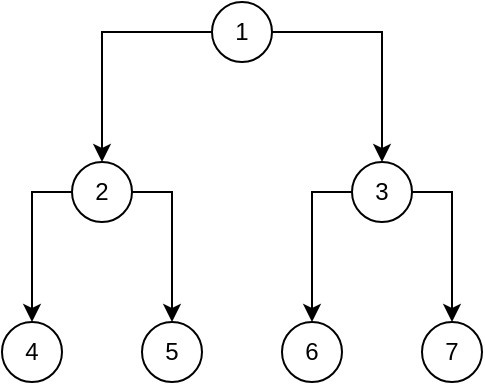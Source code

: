 <mxfile>
    <diagram id="DzG-XRrdM19JjrLdrYKo" name="Tree Structure">
        <mxGraphModel dx="1484" dy="1036" grid="1" gridSize="10" guides="1" tooltips="1" connect="1" arrows="1" fold="1" page="1" pageScale="1" pageWidth="850" pageHeight="1100" math="0" shadow="0">
            <root>
                <mxCell id="0"/>
                <mxCell id="1" parent="0"/>
                <mxCell id="79" value="" style="edgeStyle=orthogonalEdgeStyle;rounded=0;html=1;" edge="1" parent="1" source="60" target="78">
                    <mxGeometry relative="1" as="geometry"/>
                </mxCell>
                <mxCell id="81" value="" style="edgeStyle=orthogonalEdgeStyle;rounded=0;html=1;" edge="1" parent="1" source="60" target="80">
                    <mxGeometry relative="1" as="geometry"/>
                </mxCell>
                <mxCell id="60" value="1" style="ellipse;whiteSpace=wrap;html=1;aspect=fixed;" vertex="1" parent="1">
                    <mxGeometry x="155" y="50" width="30" height="30" as="geometry"/>
                </mxCell>
                <mxCell id="89" value="" style="edgeStyle=orthogonalEdgeStyle;rounded=0;html=1;" edge="1" parent="1" source="78" target="88">
                    <mxGeometry relative="1" as="geometry"/>
                </mxCell>
                <mxCell id="91" value="" style="edgeStyle=orthogonalEdgeStyle;rounded=0;html=1;" edge="1" parent="1" source="78" target="90">
                    <mxGeometry relative="1" as="geometry"/>
                </mxCell>
                <mxCell id="78" value="2" style="ellipse;whiteSpace=wrap;html=1;aspect=fixed;" vertex="1" parent="1">
                    <mxGeometry x="85" y="130" width="30" height="30" as="geometry"/>
                </mxCell>
                <mxCell id="93" value="" style="edgeStyle=orthogonalEdgeStyle;rounded=0;html=1;" edge="1" parent="1" source="80" target="92">
                    <mxGeometry relative="1" as="geometry"/>
                </mxCell>
                <mxCell id="95" value="" style="edgeStyle=orthogonalEdgeStyle;rounded=0;html=1;" edge="1" parent="1" source="80" target="94">
                    <mxGeometry relative="1" as="geometry"/>
                </mxCell>
                <mxCell id="80" value="3" style="ellipse;whiteSpace=wrap;html=1;aspect=fixed;" vertex="1" parent="1">
                    <mxGeometry x="225" y="130" width="30" height="30" as="geometry"/>
                </mxCell>
                <mxCell id="88" value="4" style="ellipse;whiteSpace=wrap;html=1;aspect=fixed;" vertex="1" parent="1">
                    <mxGeometry x="50" y="210" width="30" height="30" as="geometry"/>
                </mxCell>
                <mxCell id="90" value="5" style="ellipse;whiteSpace=wrap;html=1;aspect=fixed;" vertex="1" parent="1">
                    <mxGeometry x="120" y="210" width="30" height="30" as="geometry"/>
                </mxCell>
                <mxCell id="92" value="6" style="ellipse;whiteSpace=wrap;html=1;aspect=fixed;" vertex="1" parent="1">
                    <mxGeometry x="190" y="210" width="30" height="30" as="geometry"/>
                </mxCell>
                <mxCell id="94" value="7" style="ellipse;whiteSpace=wrap;html=1;aspect=fixed;" vertex="1" parent="1">
                    <mxGeometry x="260" y="210" width="30" height="30" as="geometry"/>
                </mxCell>
            </root>
        </mxGraphModel>
    </diagram>
</mxfile>